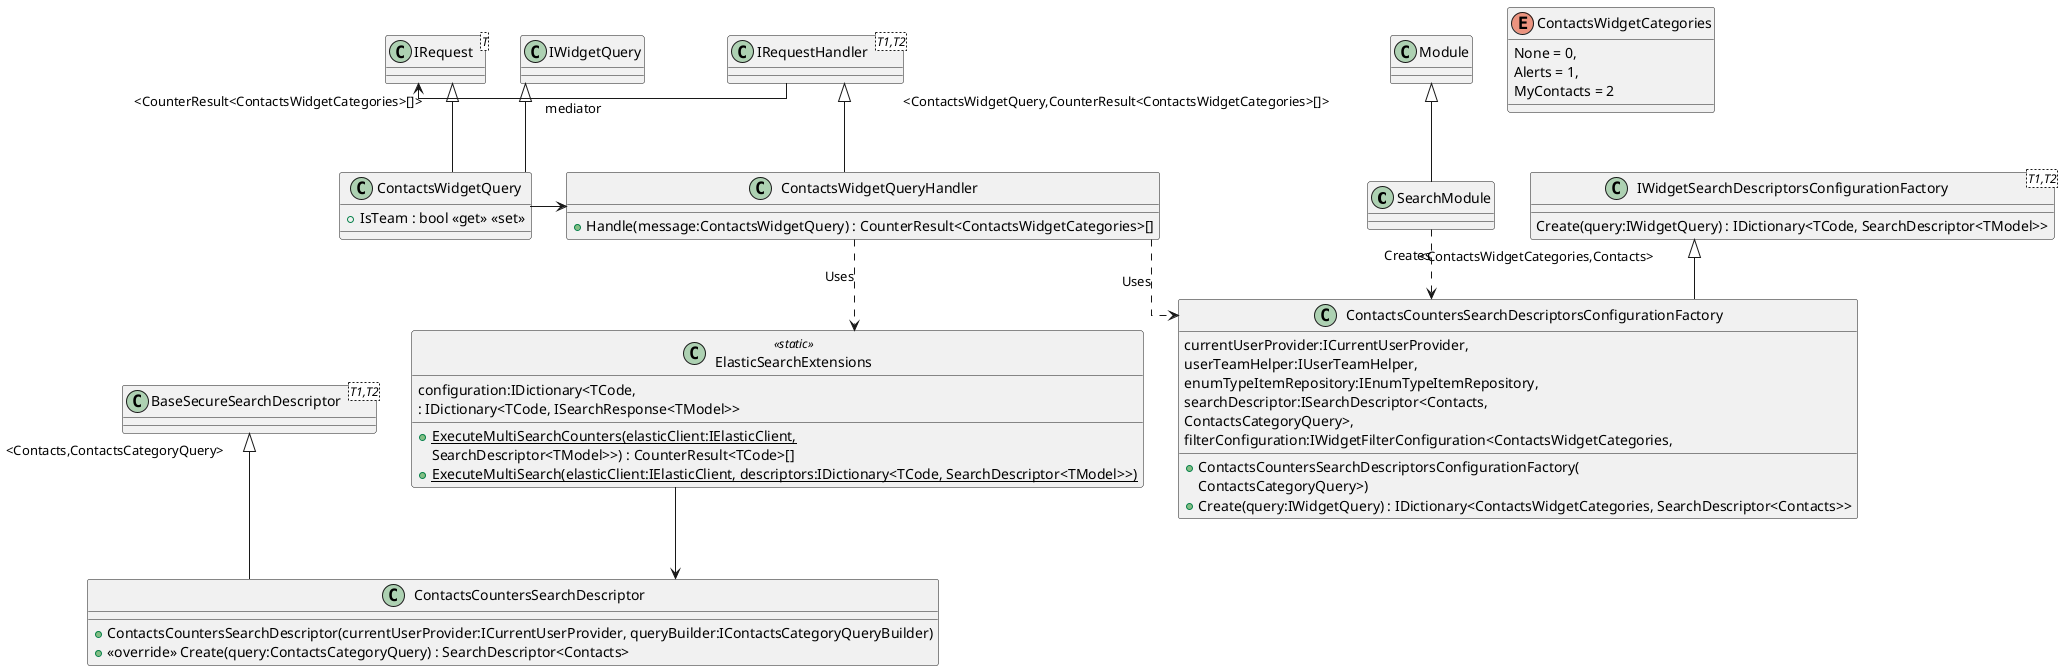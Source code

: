 @startuml ContactsWidgetCounts

skinparam linetype polyline
skinparam linetype ortho
class SearchModule {
}
Module <|-- SearchModule

class ElasticSearchExtensions <<static>> {
    + {static} ExecuteMultiSearchCounters(elasticClient:IElasticClient, 
    configuration:IDictionary<TCode, 
    SearchDescriptor<TModel>>) : CounterResult<TCode>[]
    + {static} ExecuteMultiSearch(elasticClient:IElasticClient, descriptors:IDictionary<TCode, SearchDescriptor<TModel>>) 
     : IDictionary<TCode, ISearchResponse<TModel>>
}
class ContactsCountersSearchDescriptor {
    + ContactsCountersSearchDescriptor(currentUserProvider:ICurrentUserProvider, queryBuilder:IContactsCategoryQueryBuilder)
    + <<override>> Create(query:ContactsCategoryQuery) : SearchDescriptor<Contacts>
}
class "BaseSecureSearchDescriptor"<T1,T2> {
}
"BaseSecureSearchDescriptor" "<Contacts,ContactsCategoryQuery>" <|-- ContactsCountersSearchDescriptor


' !include .\\Common\Configurations\IWidgetFilterConfiguration.puml
' !include .\\Common\Mappers\IWidgetAssociatedUsersMapper.puml
' !include .\\Common\Mappers\WidgetAssociatedUsersMapper.puml
' !include .\\Common\Queries\IWidgetFilterWithAssociatedUsers.puml
' !include .\\Common\Queries\IWidgetQuery.puml
interface "IWidgetSearchDescriptorsConfigurationFactory"<TCode,TModel> {
    Create(query:IWidgetQuery) : IDictionary<TCode, SearchDescriptor<TModel>>
}
 class ContactsCountersSearchDescriptorsConfigurationFactory {
    + ContactsCountersSearchDescriptorsConfigurationFactory(
        currentUserProvider:ICurrentUserProvider, 
        userTeamHelper:IUserTeamHelper, 
        enumTypeItemRepository:IEnumTypeItemRepository, 
        searchDescriptor:ISearchDescriptor<Contacts, 
        ContactsCategoryQuery>, 
        filterConfiguration:IWidgetFilterConfiguration<ContactsWidgetCategories, 
        ContactsCategoryQuery>)
    + Create(query:IWidgetQuery) : IDictionary<ContactsWidgetCategories, SearchDescriptor<Contacts>>
}
class "IWidgetSearchDescriptorsConfigurationFactory"<T1,T2> {
}
"IWidgetSearchDescriptorsConfigurationFactory" "<ContactsWidgetCategories,Contacts>" <|-- ContactsCountersSearchDescriptorsConfigurationFactory

class ContactsWidgetQuery {
    + IsTeam : bool <<get>> <<set>>
}
class "IRequest"<T> {
}
IWidgetQuery <|-- ContactsWidgetQuery
"IRequest" "<CounterResult<ContactsWidgetCategories>[]>" <|-- ContactsWidgetQuery
'ContactsWidgetQuery --> "ServiceLineId" Guid

class ContactsWidgetQueryHandler {
'    + ContactsWidgetQueryHandler(elasticClient:IElasticClient, counterSearchDescriptorsConfigurationFactory:IWidgetSearchDescriptorsConfigurationFactory<ContactsWidgetCategories, Contacts>, enumTypeItemValidator:IEnumTypeItemValidator)
    + Handle(message:ContactsWidgetQuery) : CounterResult<ContactsWidgetCategories>[]
}
class "IRequestHandler"<T1,T2> {
}
"IRequestHandler" "<ContactsWidgetQuery,CounterResult<ContactsWidgetCategories>[]>" <|-- ContactsWidgetQueryHandler

enum ContactsWidgetCategories {
        None = 0,
        Alerts = 1,
        MyContacts = 2
}

IRequest <- IRequestHandler : mediator
IWidgetQuery <-[hidden]left- IRequest
ContactsWidgetQuery -> ContactsWidgetQueryHandler
SearchModule ..> ContactsCountersSearchDescriptorsConfigurationFactory : Creates
ContactsWidgetQueryHandler ..> ContactsCountersSearchDescriptorsConfigurationFactory : Uses
ContactsWidgetQueryHandler ..> ElasticSearchExtensions : Uses
ElasticSearchExtensions --> ContactsCountersSearchDescriptor

@enduml